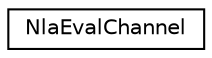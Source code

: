 digraph G
{
  edge [fontname="Helvetica",fontsize="10",labelfontname="Helvetica",labelfontsize="10"];
  node [fontname="Helvetica",fontsize="10",shape=record];
  rankdir=LR;
  Node1 [label="NlaEvalChannel",height=0.2,width=0.4,color="black", fillcolor="white", style="filled",URL="$d8/db8/structNlaEvalChannel.html"];
}
